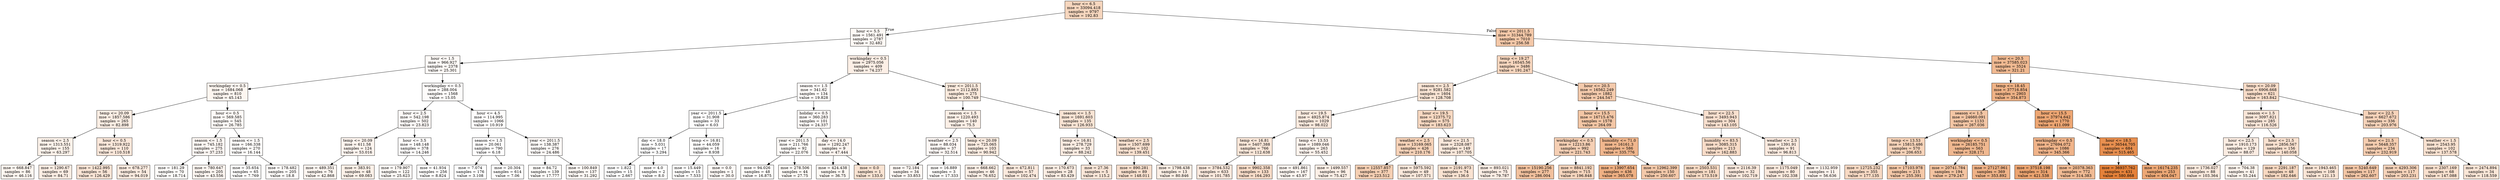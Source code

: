 digraph Tree {
node [shape=box, style="filled", color="black"] ;
0 [label="hour <= 6.5\nmse = 33094.418\nsamples = 9797\nvalue = 192.83", fillcolor="#f6d6be"] ;
1 [label="hour <= 5.5\nmse = 1561.491\nsamples = 2787\nvalue = 32.482", fillcolor="#fef9f5"] ;
0 -> 1 [labeldistance=2.5, labelangle=45, headlabel="True"] ;
2 [label="hour <= 1.5\nmse = 966.927\nsamples = 2378\nvalue = 25.301", fillcolor="#fefaf7"] ;
1 -> 2 ;
3 [label="workingday <= 0.5\nmse = 1684.068\nsamples = 810\nvalue = 45.143", fillcolor="#fdf6f0"] ;
2 -> 3 ;
4 [label="temp <= 20.09\nmse = 1857.586\nsamples = 265\nvalue = 82.898", fillcolor="#fbeee4"] ;
3 -> 4 ;
5 [label="season <= 2.5\nmse = 1313.551\nsamples = 155\nvalue = 63.297", fillcolor="#fcf2ea"] ;
4 -> 5 ;
6 [label="mse = 668.847\nsamples = 86\nvalue = 46.116", fillcolor="#fdf6f0"] ;
5 -> 6 ;
7 [label="mse = 1290.67\nsamples = 69\nvalue = 84.71", fillcolor="#fbede3"] ;
5 -> 7 ;
8 [label="hour <= 0.5\nmse = 1319.922\nsamples = 110\nvalue = 110.518", fillcolor="#fae7da"] ;
4 -> 8 ;
9 [label="mse = 1422.995\nsamples = 56\nvalue = 126.429", fillcolor="#f9e4d5"] ;
8 -> 9 ;
10 [label="mse = 678.277\nsamples = 54\nvalue = 94.019", fillcolor="#fbebe0"] ;
8 -> 10 ;
11 [label="hour <= 0.5\nmse = 569.585\nsamples = 545\nvalue = 26.785", fillcolor="#fefaf7"] ;
3 -> 11 ;
12 [label="season <= 1.5\nmse = 745.182\nsamples = 275\nvalue = 37.233", fillcolor="#fdf7f3"] ;
11 -> 12 ;
13 [label="mse = 181.29\nsamples = 70\nvalue = 18.714", fillcolor="#fefcfa"] ;
12 -> 13 ;
14 [label="mse = 780.647\nsamples = 205\nvalue = 43.556", fillcolor="#fdf6f1"] ;
12 -> 14 ;
15 [label="season <= 1.5\nmse = 166.338\nsamples = 270\nvalue = 16.144", fillcolor="#fefcfa"] ;
11 -> 15 ;
16 [label="mse = 35.654\nsamples = 65\nvalue = 7.769", fillcolor="#fffefd"] ;
15 -> 16 ;
17 [label="mse = 178.482\nsamples = 205\nvalue = 18.8", fillcolor="#fefbf9"] ;
15 -> 17 ;
18 [label="workingday <= 0.5\nmse = 288.004\nsamples = 1568\nvalue = 15.05", fillcolor="#fefcfb"] ;
2 -> 18 ;
19 [label="hour <= 2.5\nmse = 542.198\nsamples = 502\nvalue = 23.823", fillcolor="#fefaf8"] ;
18 -> 19 ;
20 [label="temp <= 20.09\nmse = 611.58\nsamples = 124\nvalue = 53.016", fillcolor="#fdf4ee"] ;
19 -> 20 ;
21 [label="mse = 489.351\nsamples = 76\nvalue = 42.868", fillcolor="#fdf6f1"] ;
20 -> 21 ;
22 [label="mse = 383.91\nsamples = 48\nvalue = 69.083", fillcolor="#fcf1e8"] ;
20 -> 22 ;
23 [label="hour <= 3.5\nmse = 148.148\nsamples = 378\nvalue = 14.246", fillcolor="#fefcfb"] ;
19 -> 23 ;
24 [label="mse = 179.907\nsamples = 122\nvalue = 25.623", fillcolor="#fefaf7"] ;
23 -> 24 ;
25 [label="mse = 41.934\nsamples = 256\nvalue = 8.824", fillcolor="#fffefd"] ;
23 -> 25 ;
26 [label="hour <= 4.5\nmse = 114.995\nsamples = 1066\nvalue = 10.919", fillcolor="#fffdfc"] ;
18 -> 26 ;
27 [label="season <= 1.5\nmse = 20.061\nsamples = 790\nvalue = 6.18", fillcolor="#fffefe"] ;
26 -> 27 ;
28 [label="mse = 7.074\nsamples = 176\nvalue = 3.108", fillcolor="#ffffff"] ;
27 -> 28 ;
29 [label="mse = 20.304\nsamples = 614\nvalue = 7.06", fillcolor="#fffefd"] ;
27 -> 29 ;
30 [label="year <= 2011.5\nmse = 138.387\nsamples = 276\nvalue = 24.486", fillcolor="#fefaf8"] ;
26 -> 30 ;
31 [label="mse = 84.72\nsamples = 139\nvalue = 17.777", fillcolor="#fefcfa"] ;
30 -> 31 ;
32 [label="mse = 100.849\nsamples = 137\nvalue = 31.292", fillcolor="#fef9f5"] ;
30 -> 32 ;
33 [label="workingday <= 0.5\nmse = 2975.056\nsamples = 409\nvalue = 74.237", fillcolor="#fcefe6"] ;
1 -> 33 ;
34 [label="season <= 1.5\nmse = 341.62\nsamples = 134\nvalue = 19.828", fillcolor="#fefbf9"] ;
33 -> 34 ;
35 [label="year <= 2011.5\nmse = 31.908\nsamples = 33\nvalue = 6.03", fillcolor="#fffefe"] ;
34 -> 35 ;
36 [label="day <= 18.0\nmse = 5.031\nsamples = 17\nvalue = 3.294", fillcolor="#ffffff"] ;
35 -> 36 ;
37 [label="mse = 1.822\nsamples = 15\nvalue = 2.667", fillcolor="#ffffff"] ;
36 -> 37 ;
38 [label="mse = 4.0\nsamples = 2\nvalue = 8.0", fillcolor="#fffefd"] ;
36 -> 38 ;
39 [label="temp <= 16.81\nmse = 44.059\nsamples = 16\nvalue = 8.938", fillcolor="#fffefd"] ;
35 -> 39 ;
40 [label="mse = 15.449\nsamples = 15\nvalue = 7.533", fillcolor="#fffefd"] ;
39 -> 40 ;
41 [label="mse = 0.0\nsamples = 1\nvalue = 30.0", fillcolor="#fef9f6"] ;
39 -> 41 ;
42 [label="holiday <= 0.5\nmse = 360.283\nsamples = 101\nvalue = 24.337", fillcolor="#fefaf8"] ;
34 -> 42 ;
43 [label="year <= 2011.5\nmse = 211.766\nsamples = 92\nvalue = 22.076", fillcolor="#fefbf8"] ;
42 -> 43 ;
44 [label="mse = 94.026\nsamples = 48\nvalue = 16.875", fillcolor="#fefcfa"] ;
43 -> 44 ;
45 [label="mse = 278.506\nsamples = 44\nvalue = 27.75", fillcolor="#fefaf6"] ;
43 -> 45 ;
46 [label="day <= 14.0\nmse = 1292.247\nsamples = 9\nvalue = 47.444", fillcolor="#fdf5f0"] ;
42 -> 46 ;
47 [label="mse = 424.438\nsamples = 8\nvalue = 36.75", fillcolor="#fdf8f3"] ;
46 -> 47 ;
48 [label="mse = 0.0\nsamples = 1\nvalue = 133.0", fillcolor="#f9e3d2"] ;
46 -> 48 ;
49 [label="year <= 2011.5\nmse = 2112.893\nsamples = 275\nvalue = 100.749", fillcolor="#fbeadd"] ;
33 -> 49 ;
50 [label="season <= 1.5\nmse = 1220.493\nsamples = 140\nvalue = 75.5", fillcolor="#fcefe6"] ;
49 -> 50 ;
51 [label="weather <= 2.5\nmse = 88.034\nsamples = 37\nvalue = 32.514", fillcolor="#fef8f5"] ;
50 -> 51 ;
52 [label="mse = 72.184\nsamples = 34\nvalue = 33.853", fillcolor="#fef8f4"] ;
51 -> 52 ;
53 [label="mse = 16.889\nsamples = 3\nvalue = 17.333", fillcolor="#fefcfa"] ;
51 -> 53 ;
54 [label="temp <= 20.09\nmse = 725.065\nsamples = 103\nvalue = 90.942", fillcolor="#fbece1"] ;
50 -> 54 ;
55 [label="mse = 668.662\nsamples = 46\nvalue = 76.652", fillcolor="#fcefe6"] ;
54 -> 55 ;
56 [label="mse = 472.811\nsamples = 57\nvalue = 102.474", fillcolor="#fbe9dd"] ;
54 -> 56 ;
57 [label="season <= 1.5\nmse = 1691.603\nsamples = 135\nvalue = 126.933", fillcolor="#f9e4d4"] ;
49 -> 57 ;
58 [label="temp <= 16.81\nmse = 278.729\nsamples = 33\nvalue = 88.242", fillcolor="#fbece2"] ;
57 -> 58 ;
59 [label="mse = 170.673\nsamples = 28\nvalue = 83.429", fillcolor="#fbede3"] ;
58 -> 59 ;
60 [label="mse = 27.36\nsamples = 5\nvalue = 115.2", fillcolor="#fae6d8"] ;
58 -> 60 ;
61 [label="weather <= 2.5\nmse = 1507.699\nsamples = 102\nvalue = 139.451", fillcolor="#f9e1d0"] ;
57 -> 61 ;
62 [label="mse = 890.281\nsamples = 89\nvalue = 148.011", fillcolor="#f8dfcd"] ;
61 -> 62 ;
63 [label="mse = 1798.438\nsamples = 13\nvalue = 80.846", fillcolor="#fbeee4"] ;
61 -> 63 ;
64 [label="year <= 2011.5\nmse = 31344.789\nsamples = 7010\nvalue = 256.58", fillcolor="#f4c8a8"] ;
0 -> 64 [labeldistance=2.5, labelangle=-45, headlabel="False"] ;
65 [label="temp <= 19.27\nmse = 16545.56\nsamples = 3486\nvalue = 191.247", fillcolor="#f7d6be"] ;
64 -> 65 ;
66 [label="season <= 2.5\nmse = 9281.582\nsamples = 1604\nvalue = 128.708", fillcolor="#f9e4d4"] ;
65 -> 66 ;
67 [label="hour <= 19.5\nmse = 4925.874\nsamples = 1029\nvalue = 98.022", fillcolor="#fbeade"] ;
66 -> 67 ;
68 [label="temp <= 16.81\nmse = 5407.388\nsamples = 766\nvalue = 112.638", fillcolor="#fae7d9"] ;
67 -> 68 ;
69 [label="mse = 3784.532\nsamples = 633\nvalue = 101.785", fillcolor="#fbe9dd"] ;
68 -> 69 ;
70 [label="mse = 9902.358\nsamples = 133\nvalue = 164.293", fillcolor="#f8dcc8"] ;
68 -> 70 ;
71 [label="temp <= 13.53\nmse = 1089.046\nsamples = 263\nvalue = 55.452", fillcolor="#fdf3ed"] ;
67 -> 71 ;
72 [label="mse = 491.861\nsamples = 167\nvalue = 43.97", fillcolor="#fdf6f1"] ;
71 -> 72 ;
73 [label="mse = 1499.557\nsamples = 96\nvalue = 75.427", fillcolor="#fcefe6"] ;
71 -> 73 ;
74 [label="hour <= 19.5\nmse = 12375.72\nsamples = 575\nvalue = 183.623", fillcolor="#f7d8c1"] ;
66 -> 74 ;
75 [label="weather <= 2.5\nmse = 13169.065\nsamples = 426\nvalue = 210.176", fillcolor="#f6d2b8"] ;
74 -> 75 ;
76 [label="mse = 12557.857\nsamples = 377\nvalue = 223.512", fillcolor="#f5cfb3"] ;
75 -> 76 ;
77 [label="mse = 5975.592\nsamples = 49\nvalue = 107.571", fillcolor="#fae8db"] ;
75 -> 77 ;
78 [label="hour <= 21.5\nmse = 2328.087\nsamples = 149\nvalue = 107.705", fillcolor="#fae8db"] ;
74 -> 78 ;
79 [label="mse = 2191.973\nsamples = 74\nvalue = 136.0", fillcolor="#f9e2d1"] ;
78 -> 79 ;
80 [label="mse = 893.021\nsamples = 75\nvalue = 79.787", fillcolor="#fceee5"] ;
78 -> 80 ;
81 [label="hour <= 20.5\nmse = 16562.249\nsamples = 1882\nvalue = 244.547", fillcolor="#f4caac"] ;
65 -> 81 ;
82 [label="hour <= 15.5\nmse = 16715.476\nsamples = 1578\nvalue = 264.09", fillcolor="#f3c6a5"] ;
81 -> 82 ;
83 [label="workingday <= 0.5\nmse = 12213.86\nsamples = 992\nvalue = 221.743", fillcolor="#f5cfb4"] ;
82 -> 83 ;
84 [label="mse = 15190.256\nsamples = 277\nvalue = 286.004", fillcolor="#f2c19e"] ;
83 -> 84 ;
85 [label="mse = 8841.192\nsamples = 715\nvalue = 196.848", fillcolor="#f6d5bd"] ;
83 -> 85 ;
86 [label="humidity <= 71.0\nmse = 16161.3\nsamples = 586\nvalue = 335.776", fillcolor="#f0b68d"] ;
82 -> 86 ;
87 [label="mse = 13907.654\nsamples = 436\nvalue = 365.078", fillcolor="#efb083"] ;
86 -> 87 ;
88 [label="mse = 12962.399\nsamples = 150\nvalue = 250.607", fillcolor="#f4c9aa"] ;
86 -> 88 ;
89 [label="hour <= 22.5\nmse = 3493.943\nsamples = 304\nvalue = 143.105", fillcolor="#f9e0cf"] ;
81 -> 89 ;
90 [label="humidity <= 83.5\nmse = 3085.315\nsamples = 213\nvalue = 162.883", fillcolor="#f8dcc8"] ;
89 -> 90 ;
91 [label="mse = 2503.531\nsamples = 181\nvalue = 173.519", fillcolor="#f7dac4"] ;
90 -> 91 ;
92 [label="mse = 2116.39\nsamples = 32\nvalue = 102.719", fillcolor="#fbe9dd"] ;
90 -> 92 ;
93 [label="weather <= 2.5\nmse = 1391.91\nsamples = 91\nvalue = 96.813", fillcolor="#fbeadf"] ;
89 -> 93 ;
94 [label="mse = 1175.049\nsamples = 80\nvalue = 102.338", fillcolor="#fbe9dd"] ;
93 -> 94 ;
95 [label="mse = 1132.959\nsamples = 11\nvalue = 56.636", fillcolor="#fdf3ed"] ;
93 -> 95 ;
96 [label="hour <= 20.5\nmse = 37585.023\nsamples = 3524\nvalue = 321.21", fillcolor="#f1ba92"] ;
64 -> 96 ;
97 [label="temp <= 18.45\nmse = 37716.854\nsamples = 2903\nvalue = 354.873", fillcolor="#efb286"] ;
96 -> 97 ;
98 [label="season <= 1.5\nmse = 24660.091\nsamples = 1133\nvalue = 267.036", fillcolor="#f3c5a4"] ;
97 -> 98 ;
99 [label="temp <= 13.53\nmse = 15815.486\nsamples = 570\nvalue = 206.653", fillcolor="#f6d3b9"] ;
98 -> 99 ;
100 [label="mse = 12725.232\nsamples = 355\nvalue = 177.135", fillcolor="#f7d9c3"] ;
99 -> 100 ;
101 [label="mse = 17103.978\nsamples = 215\nvalue = 255.391", fillcolor="#f4c8a8"] ;
99 -> 101 ;
102 [label="workingday <= 0.5\nmse = 26185.751\nsamples = 563\nvalue = 328.171", fillcolor="#f0b890"] ;
98 -> 102 ;
103 [label="mse = 20741.784\nsamples = 194\nvalue = 279.247", fillcolor="#f3c3a0"] ;
102 -> 103 ;
104 [label="mse = 27127.961\nsamples = 369\nvalue = 353.892", fillcolor="#efb287"] ;
102 -> 104 ;
105 [label="hour <= 15.5\nmse = 37974.642\nsamples = 1770\nvalue = 411.099", fillcolor="#eda673"] ;
97 -> 105 ;
106 [label="workingday <= 0.5\nmse = 27694.072\nsamples = 1086\nvalue = 345.366", fillcolor="#f0b48a"] ;
105 -> 106 ;
107 [label="mse = 37518.198\nsamples = 314\nvalue = 421.538", fillcolor="#eca470"] ;
106 -> 107 ;
108 [label="mse = 20378.363\nsamples = 772\nvalue = 314.383", fillcolor="#f1bb94"] ;
106 -> 108 ;
109 [label="hour <= 18.5\nmse = 36544.705\nsamples = 684\nvalue = 515.465", fillcolor="#e88f4f"] ;
105 -> 109 ;
110 [label="mse = 36937.762\nsamples = 431\nvalue = 580.868", fillcolor="#e58139"] ;
109 -> 110 ;
111 [label="mse = 16174.235\nsamples = 253\nvalue = 404.047", fillcolor="#eda876"] ;
109 -> 111 ;
112 [label="temp <= 20.09\nmse = 6906.668\nsamples = 621\nvalue = 163.842", fillcolor="#f8dcc8"] ;
96 -> 112 ;
113 [label="season <= 1.5\nmse = 3097.821\nsamples = 285\nvalue = 116.526", fillcolor="#fae6d8"] ;
112 -> 113 ;
114 [label="hour <= 22.5\nmse = 1910.173\nsamples = 129\nvalue = 88.07", fillcolor="#fbece2"] ;
113 -> 114 ;
115 [label="mse = 1736.027\nsamples = 88\nvalue = 103.364", fillcolor="#fae9dd"] ;
114 -> 115 ;
116 [label="mse = 704.38\nsamples = 41\nvalue = 55.244", fillcolor="#fdf4ed"] ;
114 -> 116 ;
117 [label="hour <= 21.5\nmse = 2856.567\nsamples = 156\nvalue = 140.058", fillcolor="#f9e1d0"] ;
113 -> 117 ;
118 [label="mse = 2291.187\nsamples = 48\nvalue = 182.646", fillcolor="#f7d8c1"] ;
117 -> 118 ;
119 [label="mse = 1943.465\nsamples = 108\nvalue = 121.13", fillcolor="#fae5d6"] ;
117 -> 119 ;
120 [label="hour <= 22.5\nmse = 6627.672\nsamples = 336\nvalue = 203.976", fillcolor="#f6d3ba"] ;
112 -> 120 ;
121 [label="hour <= 21.5\nmse = 5648.357\nsamples = 234\nvalue = 232.919", fillcolor="#f5cdb0"] ;
120 -> 121 ;
122 [label="mse = 5240.649\nsamples = 117\nvalue = 262.607", fillcolor="#f3c6a6"] ;
121 -> 122 ;
123 [label="mse = 4293.306\nsamples = 117\nvalue = 203.231", fillcolor="#f6d3ba"] ;
121 -> 123 ;
124 [label="weather <= 1.5\nmse = 2543.95\nsamples = 102\nvalue = 137.578", fillcolor="#f9e2d1"] ;
120 -> 124 ;
125 [label="mse = 2307.169\nsamples = 68\nvalue = 147.088", fillcolor="#f9e0ce"] ;
124 -> 125 ;
126 [label="mse = 2474.894\nsamples = 34\nvalue = 118.559", fillcolor="#fae6d7"] ;
124 -> 126 ;
}